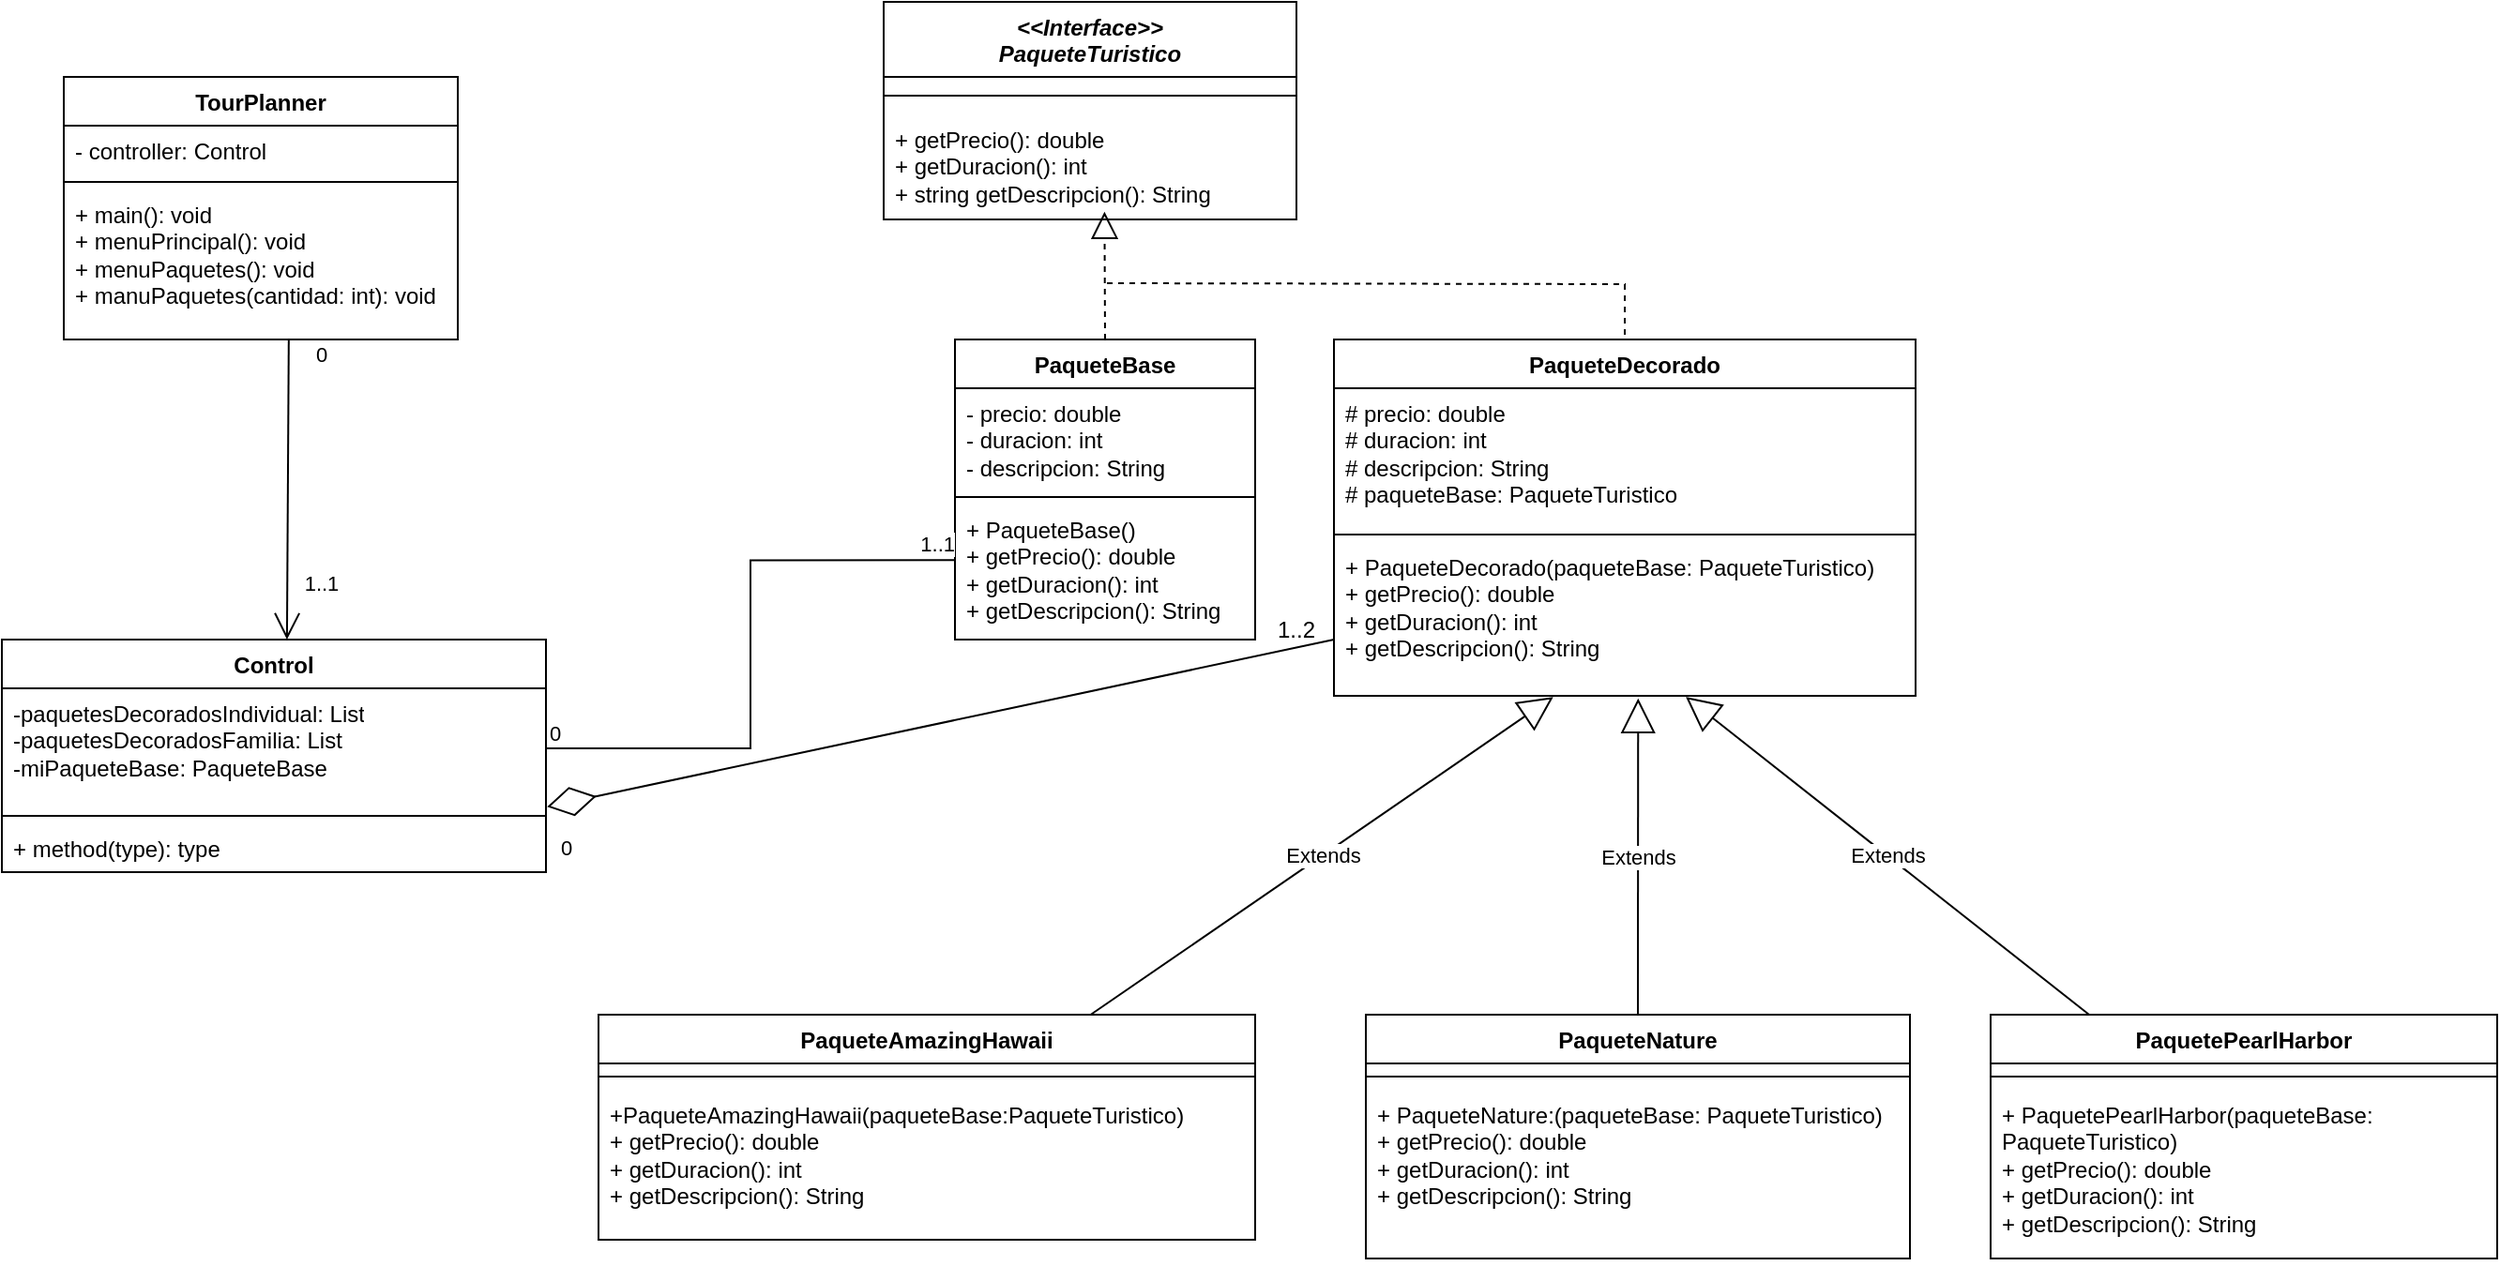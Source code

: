 <mxfile version="22.0.4" type="google">
  <diagram name="Página-1" id="M2RsOQitAMqiXVtZ4GRd">
    <mxGraphModel grid="1" page="1" gridSize="10" guides="1" tooltips="1" connect="1" arrows="1" fold="1" pageScale="1" pageWidth="827" pageHeight="1169" math="0" shadow="0">
      <root>
        <mxCell id="0" />
        <mxCell id="1" parent="0" />
        <mxCell id="FpeAan1M-ZCTcoJyhv8M-5" value="PaqueteDecorado" style="swimlane;fontStyle=1;align=center;verticalAlign=top;childLayout=stackLayout;horizontal=1;startSize=26;horizontalStack=0;resizeParent=1;resizeParentMax=0;resizeLast=0;collapsible=1;marginBottom=0;whiteSpace=wrap;html=1;" vertex="1" parent="1">
          <mxGeometry x="390" y="320" width="310" height="190" as="geometry" />
        </mxCell>
        <mxCell id="FpeAan1M-ZCTcoJyhv8M-6" value="# precio: double&lt;br&gt;# duracion: int&lt;br&gt;# descripcion: String&lt;br&gt;# paqueteBase: PaqueteTuristico" style="text;strokeColor=none;fillColor=none;align=left;verticalAlign=top;spacingLeft=4;spacingRight=4;overflow=hidden;rotatable=0;points=[[0,0.5],[1,0.5]];portConstraint=eastwest;whiteSpace=wrap;html=1;" vertex="1" parent="FpeAan1M-ZCTcoJyhv8M-5">
          <mxGeometry y="26" width="310" height="74" as="geometry" />
        </mxCell>
        <mxCell id="FpeAan1M-ZCTcoJyhv8M-7" value="" style="line;strokeWidth=1;fillColor=none;align=left;verticalAlign=middle;spacingTop=-1;spacingLeft=3;spacingRight=3;rotatable=0;labelPosition=right;points=[];portConstraint=eastwest;strokeColor=inherit;" vertex="1" parent="FpeAan1M-ZCTcoJyhv8M-5">
          <mxGeometry y="100" width="310" height="8" as="geometry" />
        </mxCell>
        <mxCell id="FpeAan1M-ZCTcoJyhv8M-8" value="+ PaqueteDecorado(paqueteBase: PaqueteTuristico)&lt;br&gt;+ getPrecio(): double&lt;br&gt;+ getDuracion(): int&lt;br&gt;+ getDescripcion(): String" style="text;strokeColor=none;fillColor=none;align=left;verticalAlign=top;spacingLeft=4;spacingRight=4;overflow=hidden;rotatable=0;points=[[0,0.5],[1,0.5]];portConstraint=eastwest;whiteSpace=wrap;html=1;" vertex="1" parent="FpeAan1M-ZCTcoJyhv8M-5">
          <mxGeometry y="108" width="310" height="82" as="geometry" />
        </mxCell>
        <mxCell id="8U7-mPMAWJ6uLOay3m5V-6" value="&lt;i&gt;&amp;lt;&amp;lt;Interface&amp;gt;&amp;gt;&lt;br&gt;PaqueteTuristico&lt;br&gt;&lt;/i&gt;" style="swimlane;fontStyle=1;align=center;verticalAlign=top;childLayout=stackLayout;horizontal=1;startSize=40;horizontalStack=0;resizeParent=1;resizeParentMax=0;resizeLast=0;collapsible=1;marginBottom=0;whiteSpace=wrap;html=1;" vertex="1" parent="1">
          <mxGeometry x="150" y="140" width="220" height="116" as="geometry" />
        </mxCell>
        <mxCell id="8U7-mPMAWJ6uLOay3m5V-8" value="" style="line;strokeWidth=1;fillColor=none;align=left;verticalAlign=middle;spacingTop=-1;spacingLeft=3;spacingRight=3;rotatable=0;labelPosition=right;points=[];portConstraint=eastwest;strokeColor=inherit;" vertex="1" parent="8U7-mPMAWJ6uLOay3m5V-6">
          <mxGeometry y="40" width="220" height="20" as="geometry" />
        </mxCell>
        <mxCell id="8U7-mPMAWJ6uLOay3m5V-9" value="+ getPrecio(): double&lt;br&gt;+ getDuracion(): int&lt;br&gt;+ string getDescripcion(): String" style="text;strokeColor=none;fillColor=none;align=left;verticalAlign=top;spacingLeft=4;spacingRight=4;overflow=hidden;rotatable=0;points=[[0,0.5],[1,0.5]];portConstraint=eastwest;whiteSpace=wrap;html=1;" vertex="1" parent="8U7-mPMAWJ6uLOay3m5V-6">
          <mxGeometry y="60" width="220" height="56" as="geometry" />
        </mxCell>
        <mxCell id="8U7-mPMAWJ6uLOay3m5V-10" value="PaqueteBase" style="swimlane;fontStyle=1;align=center;verticalAlign=top;childLayout=stackLayout;horizontal=1;startSize=26;horizontalStack=0;resizeParent=1;resizeParentMax=0;resizeLast=0;collapsible=1;marginBottom=0;whiteSpace=wrap;html=1;" vertex="1" parent="1">
          <mxGeometry x="188" y="320" width="160" height="160" as="geometry" />
        </mxCell>
        <mxCell id="8U7-mPMAWJ6uLOay3m5V-11" value="- precio: double&lt;br&gt;- duracion: int&lt;br&gt;- descripcion: String" style="text;strokeColor=none;fillColor=none;align=left;verticalAlign=top;spacingLeft=4;spacingRight=4;overflow=hidden;rotatable=0;points=[[0,0.5],[1,0.5]];portConstraint=eastwest;whiteSpace=wrap;html=1;" vertex="1" parent="8U7-mPMAWJ6uLOay3m5V-10">
          <mxGeometry y="26" width="160" height="54" as="geometry" />
        </mxCell>
        <mxCell id="8U7-mPMAWJ6uLOay3m5V-12" value="" style="line;strokeWidth=1;fillColor=none;align=left;verticalAlign=middle;spacingTop=-1;spacingLeft=3;spacingRight=3;rotatable=0;labelPosition=right;points=[];portConstraint=eastwest;strokeColor=inherit;" vertex="1" parent="8U7-mPMAWJ6uLOay3m5V-10">
          <mxGeometry y="80" width="160" height="8" as="geometry" />
        </mxCell>
        <mxCell id="8U7-mPMAWJ6uLOay3m5V-13" value="+ PaqueteBase()&lt;br&gt;+ getPrecio(): double&lt;br&gt;+ getDuracion(): int&lt;br&gt;+ getDescripcion(): String" style="text;strokeColor=none;fillColor=none;align=left;verticalAlign=top;spacingLeft=4;spacingRight=4;overflow=hidden;rotatable=0;points=[[0,0.5],[1,0.5]];portConstraint=eastwest;whiteSpace=wrap;html=1;" vertex="1" parent="8U7-mPMAWJ6uLOay3m5V-10">
          <mxGeometry y="88" width="160" height="72" as="geometry" />
        </mxCell>
        <mxCell id="8U7-mPMAWJ6uLOay3m5V-15" value="" style="endArrow=block;dashed=1;endFill=0;endSize=12;html=1;rounded=0;entryX=0.535;entryY=0.926;entryDx=0;entryDy=0;entryPerimeter=0;exitX=0.5;exitY=0;exitDx=0;exitDy=0;" edge="1" parent="1" source="8U7-mPMAWJ6uLOay3m5V-10" target="8U7-mPMAWJ6uLOay3m5V-9">
          <mxGeometry width="160" relative="1" as="geometry">
            <mxPoint x="264" y="490" as="sourcePoint" />
            <mxPoint x="424" y="490" as="targetPoint" />
          </mxGeometry>
        </mxCell>
        <mxCell id="FpeAan1M-ZCTcoJyhv8M-10" value="" style="endArrow=none;endFill=0;html=1;edgeStyle=orthogonalEdgeStyle;align=left;verticalAlign=top;rounded=0;entryX=0.5;entryY=0;entryDx=0;entryDy=0;dashed=1;" edge="1" parent="1" target="FpeAan1M-ZCTcoJyhv8M-5">
          <mxGeometry x="-1" relative="1" as="geometry">
            <mxPoint x="269" y="290" as="sourcePoint" />
            <mxPoint x="429" y="290" as="targetPoint" />
          </mxGeometry>
        </mxCell>
        <mxCell id="wZF9iDMgWRP9hFnF8hXq-14" value="PaqueteNature" style="swimlane;fontStyle=1;align=center;verticalAlign=top;childLayout=stackLayout;horizontal=1;startSize=26;horizontalStack=0;resizeParent=1;resizeParentMax=0;resizeLast=0;collapsible=1;marginBottom=0;whiteSpace=wrap;html=1;" vertex="1" parent="1">
          <mxGeometry x="407" y="680" width="290" height="130" as="geometry" />
        </mxCell>
        <mxCell id="wZF9iDMgWRP9hFnF8hXq-16" value="" style="line;strokeWidth=1;fillColor=none;align=left;verticalAlign=middle;spacingTop=-1;spacingLeft=3;spacingRight=3;rotatable=0;labelPosition=right;points=[];portConstraint=eastwest;strokeColor=inherit;" vertex="1" parent="wZF9iDMgWRP9hFnF8hXq-14">
          <mxGeometry y="26" width="290" height="14" as="geometry" />
        </mxCell>
        <mxCell id="wZF9iDMgWRP9hFnF8hXq-17" value="+ PaqueteNature:(paqueteBase: PaqueteTuristico)&lt;br&gt;+ getPrecio(): double&lt;br style=&quot;border-color: var(--border-color);&quot;&gt;+ getDuracion(): int&lt;br style=&quot;border-color: var(--border-color);&quot;&gt;+ getDescripcion(): String" style="text;strokeColor=none;fillColor=none;align=left;verticalAlign=top;spacingLeft=4;spacingRight=4;overflow=hidden;rotatable=0;points=[[0,0.5],[1,0.5]];portConstraint=eastwest;whiteSpace=wrap;html=1;" vertex="1" parent="wZF9iDMgWRP9hFnF8hXq-14">
          <mxGeometry y="40" width="290" height="90" as="geometry" />
        </mxCell>
        <mxCell id="wZF9iDMgWRP9hFnF8hXq-18" value="PaquetePearlHarbor" style="swimlane;fontStyle=1;align=center;verticalAlign=top;childLayout=stackLayout;horizontal=1;startSize=26;horizontalStack=0;resizeParent=1;resizeParentMax=0;resizeLast=0;collapsible=1;marginBottom=0;whiteSpace=wrap;html=1;" vertex="1" parent="1">
          <mxGeometry x="740" y="680" width="270" height="130" as="geometry" />
        </mxCell>
        <mxCell id="wZF9iDMgWRP9hFnF8hXq-20" value="" style="line;strokeWidth=1;fillColor=none;align=left;verticalAlign=middle;spacingTop=-1;spacingLeft=3;spacingRight=3;rotatable=0;labelPosition=right;points=[];portConstraint=eastwest;strokeColor=inherit;" vertex="1" parent="wZF9iDMgWRP9hFnF8hXq-18">
          <mxGeometry y="26" width="270" height="14" as="geometry" />
        </mxCell>
        <mxCell id="wZF9iDMgWRP9hFnF8hXq-21" value="+ PaquetePearlHarbor(paqueteBase: PaqueteTuristico)&lt;br&gt;+ getPrecio(): double&lt;br style=&quot;border-color: var(--border-color);&quot;&gt;+ getDuracion(): int&lt;br style=&quot;border-color: var(--border-color);&quot;&gt;+ getDescripcion(): String" style="text;strokeColor=none;fillColor=none;align=left;verticalAlign=top;spacingLeft=4;spacingRight=4;overflow=hidden;rotatable=0;points=[[0,0.5],[1,0.5]];portConstraint=eastwest;whiteSpace=wrap;html=1;" vertex="1" parent="wZF9iDMgWRP9hFnF8hXq-18">
          <mxGeometry y="40" width="270" height="90" as="geometry" />
        </mxCell>
        <mxCell id="wZF9iDMgWRP9hFnF8hXq-22" value="PaqueteAmazingHawaii" style="swimlane;fontStyle=1;align=center;verticalAlign=top;childLayout=stackLayout;horizontal=1;startSize=26;horizontalStack=0;resizeParent=1;resizeParentMax=0;resizeLast=0;collapsible=1;marginBottom=0;whiteSpace=wrap;html=1;" vertex="1" parent="1">
          <mxGeometry x="-2" y="680" width="350" height="120" as="geometry" />
        </mxCell>
        <mxCell id="wZF9iDMgWRP9hFnF8hXq-24" value="" style="line;strokeWidth=1;fillColor=none;align=left;verticalAlign=middle;spacingTop=-1;spacingLeft=3;spacingRight=3;rotatable=0;labelPosition=right;points=[];portConstraint=eastwest;strokeColor=inherit;" vertex="1" parent="wZF9iDMgWRP9hFnF8hXq-22">
          <mxGeometry y="26" width="350" height="14" as="geometry" />
        </mxCell>
        <mxCell id="wZF9iDMgWRP9hFnF8hXq-25" value="+PaqueteAmazingHawaii(paqueteBase:PaqueteTuristico)&lt;br&gt;+ getPrecio(): double&lt;br style=&quot;border-color: var(--border-color);&quot;&gt;+ getDuracion(): int&lt;br style=&quot;border-color: var(--border-color);&quot;&gt;+ getDescripcion(): String" style="text;strokeColor=none;fillColor=none;align=left;verticalAlign=top;spacingLeft=4;spacingRight=4;overflow=hidden;rotatable=0;points=[[0,0.5],[1,0.5]];portConstraint=eastwest;whiteSpace=wrap;html=1;" vertex="1" parent="wZF9iDMgWRP9hFnF8hXq-22">
          <mxGeometry y="40" width="350" height="80" as="geometry" />
        </mxCell>
        <mxCell id="wZF9iDMgWRP9hFnF8hXq-26" value="Extends" style="endArrow=block;endSize=16;endFill=0;html=1;rounded=0;entryX=0.523;entryY=1.017;entryDx=0;entryDy=0;entryPerimeter=0;exitX=0.5;exitY=0;exitDx=0;exitDy=0;" edge="1" parent="1" source="wZF9iDMgWRP9hFnF8hXq-14" target="FpeAan1M-ZCTcoJyhv8M-8">
          <mxGeometry width="160" relative="1" as="geometry">
            <mxPoint x="310" y="610" as="sourcePoint" />
            <mxPoint x="470" y="610" as="targetPoint" />
          </mxGeometry>
        </mxCell>
        <mxCell id="wZF9iDMgWRP9hFnF8hXq-27" value="Extends" style="endArrow=block;endSize=16;endFill=0;html=1;rounded=0;entryX=0.377;entryY=1.007;entryDx=0;entryDy=0;entryPerimeter=0;" edge="1" parent="1" source="wZF9iDMgWRP9hFnF8hXq-22" target="FpeAan1M-ZCTcoJyhv8M-8">
          <mxGeometry width="160" relative="1" as="geometry">
            <mxPoint x="348" y="700" as="sourcePoint" />
            <mxPoint x="425" y="521" as="targetPoint" />
          </mxGeometry>
        </mxCell>
        <mxCell id="wZF9iDMgWRP9hFnF8hXq-28" value="Extends" style="endArrow=block;endSize=16;endFill=0;html=1;rounded=0;entryX=0.605;entryY=1.007;entryDx=0;entryDy=0;entryPerimeter=0;" edge="1" parent="1" source="wZF9iDMgWRP9hFnF8hXq-18" target="FpeAan1M-ZCTcoJyhv8M-8">
          <mxGeometry width="160" relative="1" as="geometry">
            <mxPoint x="590" y="709" as="sourcePoint" />
            <mxPoint x="667" y="530" as="targetPoint" />
          </mxGeometry>
        </mxCell>
        <mxCell id="wZF9iDMgWRP9hFnF8hXq-29" value="Control" style="swimlane;fontStyle=1;align=center;verticalAlign=top;childLayout=stackLayout;horizontal=1;startSize=26;horizontalStack=0;resizeParent=1;resizeParentMax=0;resizeLast=0;collapsible=1;marginBottom=0;whiteSpace=wrap;html=1;" vertex="1" parent="1">
          <mxGeometry x="-320" y="480" width="290" height="124" as="geometry" />
        </mxCell>
        <mxCell id="wZF9iDMgWRP9hFnF8hXq-30" value="-paquetesDecoradosIndividual: List&lt;br&gt;-paquetesDecoradosFamilia: List&lt;br&gt;-miPaqueteBase: PaqueteBase&lt;br&gt;" style="text;strokeColor=none;fillColor=none;align=left;verticalAlign=top;spacingLeft=4;spacingRight=4;overflow=hidden;rotatable=0;points=[[0,0.5],[1,0.5]];portConstraint=eastwest;whiteSpace=wrap;html=1;" vertex="1" parent="wZF9iDMgWRP9hFnF8hXq-29">
          <mxGeometry y="26" width="290" height="64" as="geometry" />
        </mxCell>
        <mxCell id="wZF9iDMgWRP9hFnF8hXq-31" value="" style="line;strokeWidth=1;fillColor=none;align=left;verticalAlign=middle;spacingTop=-1;spacingLeft=3;spacingRight=3;rotatable=0;labelPosition=right;points=[];portConstraint=eastwest;strokeColor=inherit;" vertex="1" parent="wZF9iDMgWRP9hFnF8hXq-29">
          <mxGeometry y="90" width="290" height="8" as="geometry" />
        </mxCell>
        <mxCell id="wZF9iDMgWRP9hFnF8hXq-32" value="+ method(type): type" style="text;strokeColor=none;fillColor=none;align=left;verticalAlign=top;spacingLeft=4;spacingRight=4;overflow=hidden;rotatable=0;points=[[0,0.5],[1,0.5]];portConstraint=eastwest;whiteSpace=wrap;html=1;" vertex="1" parent="wZF9iDMgWRP9hFnF8hXq-29">
          <mxGeometry y="98" width="290" height="26" as="geometry" />
        </mxCell>
        <mxCell id="cuVdB57IfREcj4x9sKNd-1" value="TourPlanner" style="swimlane;fontStyle=1;align=center;verticalAlign=top;childLayout=stackLayout;horizontal=1;startSize=26;horizontalStack=0;resizeParent=1;resizeParentMax=0;resizeLast=0;collapsible=1;marginBottom=0;whiteSpace=wrap;html=1;" vertex="1" parent="1">
          <mxGeometry x="-287" y="180" width="210" height="140" as="geometry" />
        </mxCell>
        <mxCell id="cuVdB57IfREcj4x9sKNd-2" value="- controller: Control" style="text;strokeColor=none;fillColor=none;align=left;verticalAlign=top;spacingLeft=4;spacingRight=4;overflow=hidden;rotatable=0;points=[[0,0.5],[1,0.5]];portConstraint=eastwest;whiteSpace=wrap;html=1;" vertex="1" parent="cuVdB57IfREcj4x9sKNd-1">
          <mxGeometry y="26" width="210" height="26" as="geometry" />
        </mxCell>
        <mxCell id="cuVdB57IfREcj4x9sKNd-3" value="" style="line;strokeWidth=1;fillColor=none;align=left;verticalAlign=middle;spacingTop=-1;spacingLeft=3;spacingRight=3;rotatable=0;labelPosition=right;points=[];portConstraint=eastwest;strokeColor=inherit;" vertex="1" parent="cuVdB57IfREcj4x9sKNd-1">
          <mxGeometry y="52" width="210" height="8" as="geometry" />
        </mxCell>
        <mxCell id="cuVdB57IfREcj4x9sKNd-4" value="+ main(): void&lt;br&gt;+ menuPrincipal(): void&lt;br&gt;+ menuPaquetes(): void&lt;br&gt;+ manuPaquetes(cantidad: int): void" style="text;strokeColor=none;fillColor=none;align=left;verticalAlign=top;spacingLeft=4;spacingRight=4;overflow=hidden;rotatable=0;points=[[0,0.5],[1,0.5]];portConstraint=eastwest;whiteSpace=wrap;html=1;" vertex="1" parent="cuVdB57IfREcj4x9sKNd-1">
          <mxGeometry y="60" width="210" height="80" as="geometry" />
        </mxCell>
        <mxCell id="wZF9iDMgWRP9hFnF8hXq-35" value="" style="endArrow=diamondThin;endFill=0;endSize=24;html=1;rounded=0;entryX=1.002;entryY=0.987;entryDx=0;entryDy=0;entryPerimeter=0;" edge="1" parent="1" target="wZF9iDMgWRP9hFnF8hXq-30">
          <mxGeometry width="160" relative="1" as="geometry">
            <mxPoint x="390" y="480" as="sourcePoint" />
            <mxPoint x="320" y="580" as="targetPoint" />
          </mxGeometry>
        </mxCell>
        <mxCell id="wZF9iDMgWRP9hFnF8hXq-36" value="" style="endArrow=none;html=1;edgeStyle=orthogonalEdgeStyle;rounded=0;exitX=1;exitY=0.5;exitDx=0;exitDy=0;entryX=0;entryY=0.412;entryDx=0;entryDy=0;entryPerimeter=0;" edge="1" parent="1" source="wZF9iDMgWRP9hFnF8hXq-30" target="8U7-mPMAWJ6uLOay3m5V-13">
          <mxGeometry relative="1" as="geometry">
            <mxPoint x="-10" y="520" as="sourcePoint" />
            <mxPoint x="150" y="520" as="targetPoint" />
          </mxGeometry>
        </mxCell>
        <mxCell id="wZF9iDMgWRP9hFnF8hXq-37" value="0" style="edgeLabel;resizable=0;html=1;align=left;verticalAlign=bottom;" connectable="0" vertex="1" parent="wZF9iDMgWRP9hFnF8hXq-36">
          <mxGeometry x="-1" relative="1" as="geometry" />
        </mxCell>
        <mxCell id="wZF9iDMgWRP9hFnF8hXq-38" value="1..1" style="edgeLabel;resizable=0;html=1;align=right;verticalAlign=bottom;" connectable="0" vertex="1" parent="wZF9iDMgWRP9hFnF8hXq-36">
          <mxGeometry x="1" relative="1" as="geometry" />
        </mxCell>
        <mxCell id="cuVdB57IfREcj4x9sKNd-5" value="" style="endArrow=open;endFill=1;endSize=12;html=1;rounded=0;exitX=0.571;exitY=1;exitDx=0;exitDy=0;entryX=0.524;entryY=0;entryDx=0;entryDy=0;entryPerimeter=0;exitPerimeter=0;" edge="1" parent="1" source="cuVdB57IfREcj4x9sKNd-4" target="wZF9iDMgWRP9hFnF8hXq-29">
          <mxGeometry width="160" relative="1" as="geometry">
            <mxPoint x="-30" y="240" as="sourcePoint" />
            <mxPoint x="130" y="240" as="targetPoint" />
            <Array as="points" />
          </mxGeometry>
        </mxCell>
        <mxCell id="yqs-ynSql05wMoVVVasd-2" value="0" style="edgeLabel;html=1;align=center;verticalAlign=middle;resizable=0;points=[];" connectable="0" vertex="1" parent="cuVdB57IfREcj4x9sKNd-5">
          <mxGeometry x="-0.898" relative="1" as="geometry">
            <mxPoint x="17" as="offset" />
          </mxGeometry>
        </mxCell>
        <mxCell id="yqs-ynSql05wMoVVVasd-3" value="1..1" style="edgeLabel;html=1;align=center;verticalAlign=middle;resizable=0;points=[];" connectable="0" vertex="1" parent="cuVdB57IfREcj4x9sKNd-5">
          <mxGeometry x="0.752" relative="1" as="geometry">
            <mxPoint x="18" y="-10" as="offset" />
          </mxGeometry>
        </mxCell>
        <mxCell id="wZF9iDMgWRP9hFnF8hXq-39" value="1..2" style="text;html=1;strokeColor=none;fillColor=none;align=center;verticalAlign=middle;whiteSpace=wrap;rounded=0;" vertex="1" parent="1">
          <mxGeometry x="340" y="460" width="60" height="30" as="geometry" />
        </mxCell>
        <mxCell id="wZF9iDMgWRP9hFnF8hXq-40" value="0" style="edgeLabel;resizable=0;html=1;align=left;verticalAlign=bottom;" connectable="0" vertex="1" parent="1">
          <mxGeometry x="-20.0" y="560.0" as="geometry">
            <mxPoint x="-4" y="39" as="offset" />
          </mxGeometry>
        </mxCell>
      </root>
    </mxGraphModel>
  </diagram>
</mxfile>

